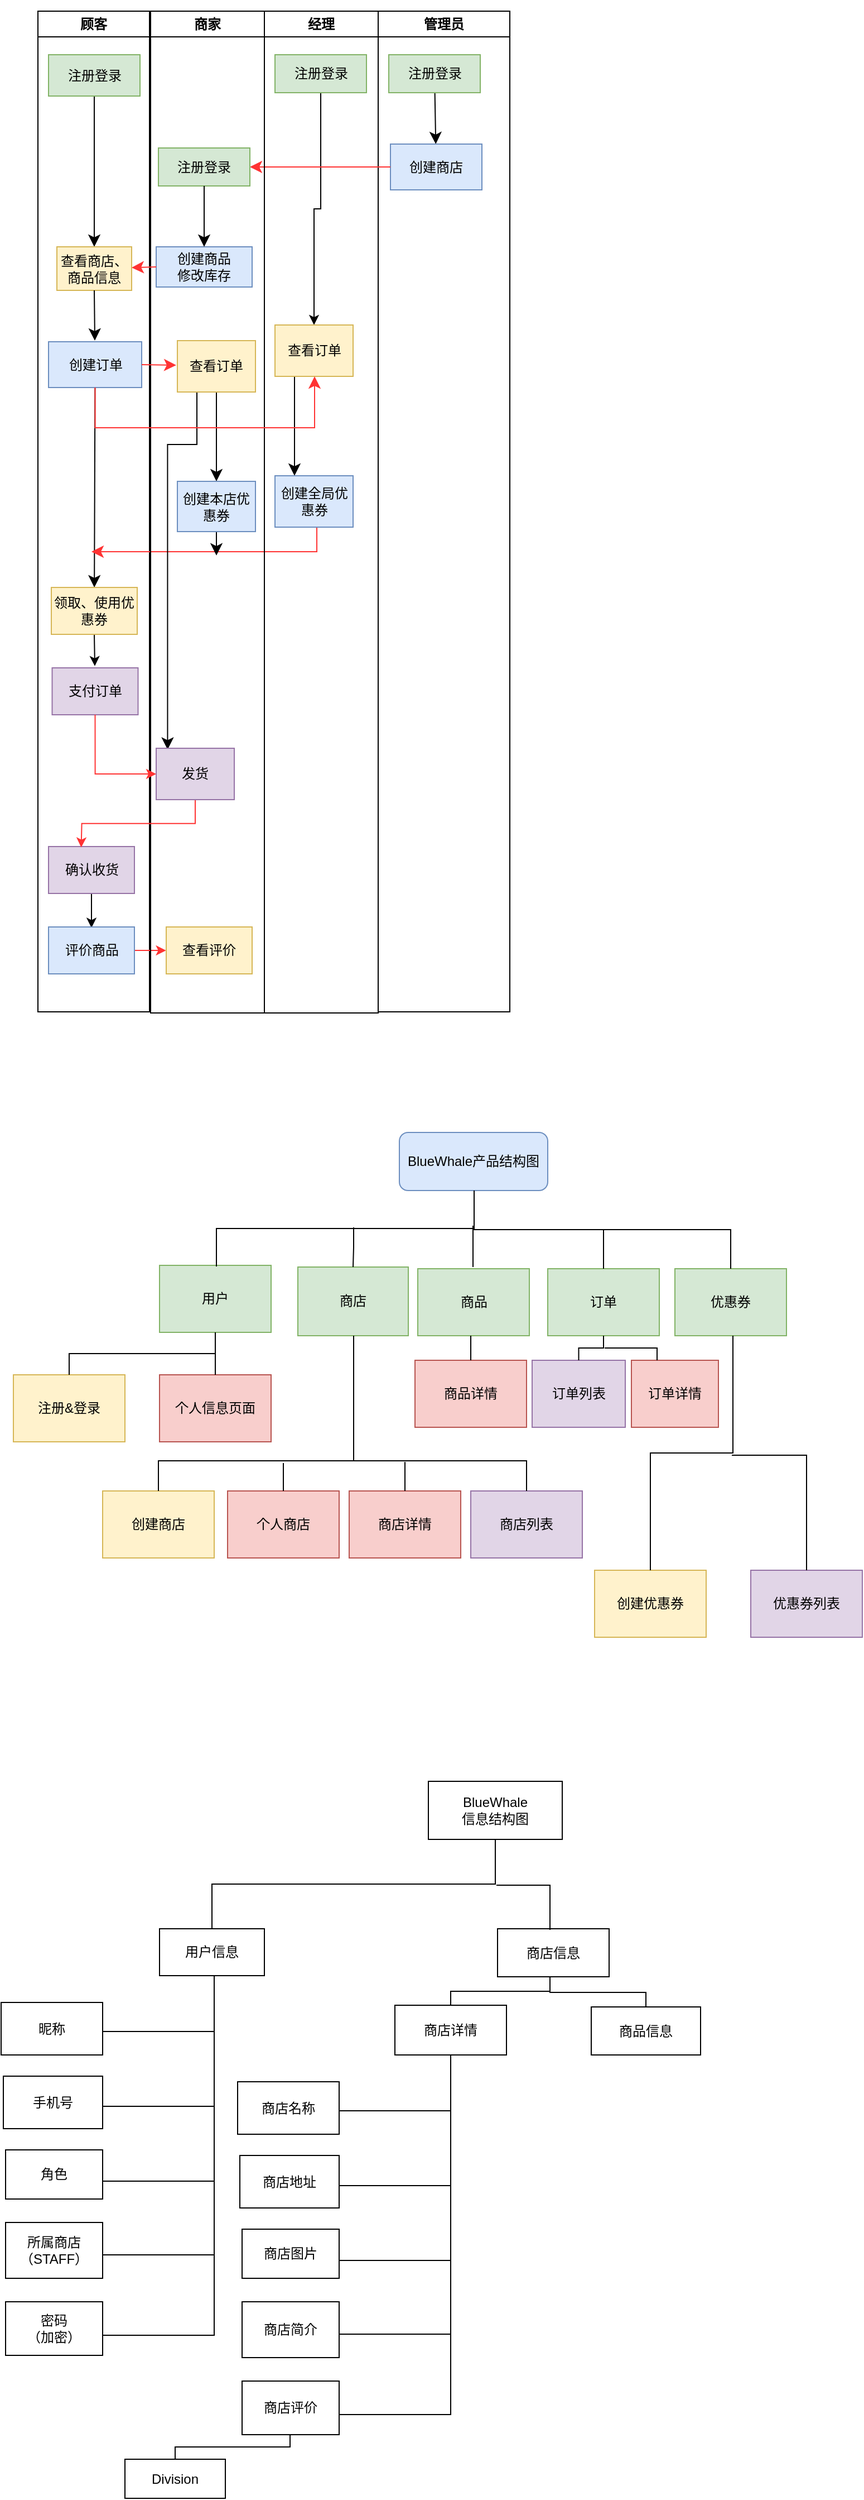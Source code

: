<mxfile version="24.3.0" type="github">
  <diagram name="第 1 页" id="Z2feuIrGMQaKYotuqINe">
    <mxGraphModel dx="1642" dy="969" grid="0" gridSize="10" guides="1" tooltips="1" connect="1" arrows="1" fold="1" page="0" pageScale="1" pageWidth="827" pageHeight="1169" math="0" shadow="0">
      <root>
        <mxCell id="0" />
        <mxCell id="1" parent="0" />
        <mxCell id="YAOU13rI1jtthDPteihQ-1" value="顾客" style="swimlane;whiteSpace=wrap;html=1;" parent="1" vertex="1">
          <mxGeometry x="-303" y="-278" width="100" height="896" as="geometry" />
        </mxCell>
        <mxCell id="YAOU13rI1jtthDPteihQ-42" value="" style="edgeStyle=none;curved=1;rounded=0;orthogonalLoop=1;jettySize=auto;html=1;fontSize=12;startSize=8;endSize=8;" parent="YAOU13rI1jtthDPteihQ-1" source="YAOU13rI1jtthDPteihQ-11" target="YAOU13rI1jtthDPteihQ-41" edge="1">
          <mxGeometry relative="1" as="geometry" />
        </mxCell>
        <mxCell id="YAOU13rI1jtthDPteihQ-11" value="注册登录" style="rounded=0;whiteSpace=wrap;html=1;fillColor=#d5e8d4;strokeColor=#82b366;" parent="YAOU13rI1jtthDPteihQ-1" vertex="1">
          <mxGeometry x="9.5" y="39" width="82" height="37" as="geometry" />
        </mxCell>
        <mxCell id="YAOU13rI1jtthDPteihQ-41" value="查看商店、商品信息" style="rounded=0;whiteSpace=wrap;html=1;fillColor=#fff2cc;strokeColor=#d6b656;" parent="YAOU13rI1jtthDPteihQ-1" vertex="1">
          <mxGeometry x="17" y="211" width="67" height="39" as="geometry" />
        </mxCell>
        <mxCell id="YAOU13rI1jtthDPteihQ-68" value="" style="edgeStyle=none;curved=1;rounded=0;orthogonalLoop=1;jettySize=auto;html=1;fontSize=12;startSize=8;endSize=8;" parent="YAOU13rI1jtthDPteihQ-1" source="YAOU13rI1jtthDPteihQ-46" target="YAOU13rI1jtthDPteihQ-67" edge="1">
          <mxGeometry relative="1" as="geometry" />
        </mxCell>
        <mxCell id="YAOU13rI1jtthDPteihQ-46" value="创建订单" style="rounded=0;whiteSpace=wrap;html=1;fillColor=#dae8fc;strokeColor=#6c8ebf;" parent="YAOU13rI1jtthDPteihQ-1" vertex="1">
          <mxGeometry x="9.5" y="296" width="83.5" height="41" as="geometry" />
        </mxCell>
        <mxCell id="d0WVinOz0NllohWS_fRl-2" style="edgeStyle=orthogonalEdgeStyle;rounded=0;orthogonalLoop=1;jettySize=auto;html=1;exitX=0.5;exitY=1;exitDx=0;exitDy=0;" edge="1" parent="YAOU13rI1jtthDPteihQ-1" source="YAOU13rI1jtthDPteihQ-67">
          <mxGeometry relative="1" as="geometry">
            <mxPoint x="51" y="586.4" as="targetPoint" />
          </mxGeometry>
        </mxCell>
        <mxCell id="YAOU13rI1jtthDPteihQ-67" value="领取、使用优惠券" style="whiteSpace=wrap;html=1;rounded=0;fillColor=#fff2cc;strokeColor=#d6b656;" parent="YAOU13rI1jtthDPteihQ-1" vertex="1">
          <mxGeometry x="12" y="516" width="77" height="42" as="geometry" />
        </mxCell>
        <mxCell id="d0WVinOz0NllohWS_fRl-11" value="支付订单" style="whiteSpace=wrap;html=1;rounded=0;fillColor=#e1d5e7;strokeColor=#9673a6;" vertex="1" parent="YAOU13rI1jtthDPteihQ-1">
          <mxGeometry x="12.75" y="588" width="77" height="42" as="geometry" />
        </mxCell>
        <mxCell id="d0WVinOz0NllohWS_fRl-17" style="edgeStyle=orthogonalEdgeStyle;rounded=0;orthogonalLoop=1;jettySize=auto;html=1;exitX=0.5;exitY=1;exitDx=0;exitDy=0;" edge="1" parent="YAOU13rI1jtthDPteihQ-1" source="d0WVinOz0NllohWS_fRl-16">
          <mxGeometry relative="1" as="geometry">
            <mxPoint x="48" y="820.8" as="targetPoint" />
          </mxGeometry>
        </mxCell>
        <mxCell id="d0WVinOz0NllohWS_fRl-16" value="确认收货" style="whiteSpace=wrap;html=1;rounded=0;fillColor=#e1d5e7;strokeColor=#9673a6;" vertex="1" parent="YAOU13rI1jtthDPteihQ-1">
          <mxGeometry x="9.5" y="748" width="77" height="42" as="geometry" />
        </mxCell>
        <mxCell id="d0WVinOz0NllohWS_fRl-33" style="edgeStyle=orthogonalEdgeStyle;rounded=0;orthogonalLoop=1;jettySize=auto;html=1;exitX=1;exitY=0.5;exitDx=0;exitDy=0;strokeColor=#FF3333;" edge="1" parent="YAOU13rI1jtthDPteihQ-1" source="d0WVinOz0NllohWS_fRl-29">
          <mxGeometry relative="1" as="geometry">
            <mxPoint x="114.8" y="841" as="targetPoint" />
          </mxGeometry>
        </mxCell>
        <mxCell id="d0WVinOz0NllohWS_fRl-29" value="评价商品" style="whiteSpace=wrap;html=1;rounded=0;fillColor=#dae8fc;strokeColor=#6c8ebf;" vertex="1" parent="YAOU13rI1jtthDPteihQ-1">
          <mxGeometry x="9.5" y="820" width="77" height="42" as="geometry" />
        </mxCell>
        <mxCell id="YAOU13rI1jtthDPteihQ-5" value="经理" style="swimlane;whiteSpace=wrap;html=1;" parent="1" vertex="1">
          <mxGeometry x="-100" y="-278" width="102" height="897" as="geometry" />
        </mxCell>
        <mxCell id="d0WVinOz0NllohWS_fRl-35" style="edgeStyle=orthogonalEdgeStyle;rounded=0;orthogonalLoop=1;jettySize=auto;html=1;exitX=0.5;exitY=1;exitDx=0;exitDy=0;entryX=0.5;entryY=0;entryDx=0;entryDy=0;" edge="1" parent="YAOU13rI1jtthDPteihQ-5" source="YAOU13rI1jtthDPteihQ-13" target="YAOU13rI1jtthDPteihQ-52">
          <mxGeometry relative="1" as="geometry" />
        </mxCell>
        <mxCell id="YAOU13rI1jtthDPteihQ-13" value="注册登录" style="rounded=0;whiteSpace=wrap;html=1;fillColor=#d5e8d4;strokeColor=#82b366;" parent="YAOU13rI1jtthDPteihQ-5" vertex="1">
          <mxGeometry x="9.5" y="39" width="82" height="34" as="geometry" />
        </mxCell>
        <mxCell id="YAOU13rI1jtthDPteihQ-61" style="edgeStyle=none;curved=1;rounded=0;orthogonalLoop=1;jettySize=auto;html=1;exitX=0.25;exitY=1;exitDx=0;exitDy=0;fontSize=12;startSize=8;endSize=8;entryX=0.25;entryY=0;entryDx=0;entryDy=0;" parent="YAOU13rI1jtthDPteihQ-5" source="YAOU13rI1jtthDPteihQ-52" target="YAOU13rI1jtthDPteihQ-62" edge="1">
          <mxGeometry relative="1" as="geometry">
            <mxPoint x="27" y="433.0" as="targetPoint" />
          </mxGeometry>
        </mxCell>
        <mxCell id="YAOU13rI1jtthDPteihQ-52" value="查看订单" style="rounded=0;whiteSpace=wrap;html=1;fillColor=#fff2cc;strokeColor=#d6b656;" parent="YAOU13rI1jtthDPteihQ-5" vertex="1">
          <mxGeometry x="9.5" y="281" width="70" height="46" as="geometry" />
        </mxCell>
        <mxCell id="YAOU13rI1jtthDPteihQ-71" style="edgeStyle=orthogonalEdgeStyle;rounded=0;orthogonalLoop=1;jettySize=auto;html=1;exitX=0.5;exitY=1;exitDx=0;exitDy=0;fontSize=12;startSize=8;endSize=8;strokeColor=#FF3333;" parent="YAOU13rI1jtthDPteihQ-5" source="YAOU13rI1jtthDPteihQ-62" edge="1">
          <mxGeometry relative="1" as="geometry">
            <mxPoint x="-155" y="484" as="targetPoint" />
            <Array as="points">
              <mxPoint x="47" y="462" />
              <mxPoint x="47" y="484" />
            </Array>
          </mxGeometry>
        </mxCell>
        <mxCell id="YAOU13rI1jtthDPteihQ-62" value="创建全局优惠券" style="rounded=0;whiteSpace=wrap;html=1;fillColor=#dae8fc;strokeColor=#6c8ebf;" parent="YAOU13rI1jtthDPteihQ-5" vertex="1">
          <mxGeometry x="9.5" y="416" width="70" height="46" as="geometry" />
        </mxCell>
        <mxCell id="YAOU13rI1jtthDPteihQ-6" value="管理员" style="swimlane;whiteSpace=wrap;html=1;" parent="1" vertex="1">
          <mxGeometry x="2" y="-278" width="118" height="896" as="geometry" />
        </mxCell>
        <mxCell id="YAOU13rI1jtthDPteihQ-17" value="" style="edgeStyle=none;curved=1;rounded=0;orthogonalLoop=1;jettySize=auto;html=1;fontSize=12;startSize=8;endSize=8;" parent="YAOU13rI1jtthDPteihQ-6" source="YAOU13rI1jtthDPteihQ-14" target="YAOU13rI1jtthDPteihQ-16" edge="1">
          <mxGeometry relative="1" as="geometry" />
        </mxCell>
        <mxCell id="YAOU13rI1jtthDPteihQ-14" value="注册登录" style="rounded=0;whiteSpace=wrap;html=1;fillColor=#d5e8d4;strokeColor=#82b366;" parent="YAOU13rI1jtthDPteihQ-6" vertex="1">
          <mxGeometry x="9.5" y="39" width="82" height="34" as="geometry" />
        </mxCell>
        <mxCell id="YAOU13rI1jtthDPteihQ-16" value="创建商店" style="whiteSpace=wrap;html=1;fillColor=#dae8fc;strokeColor=#6c8ebf;rounded=0;" parent="YAOU13rI1jtthDPteihQ-6" vertex="1">
          <mxGeometry x="11" y="119" width="82" height="41" as="geometry" />
        </mxCell>
        <mxCell id="YAOU13rI1jtthDPteihQ-18" value="" style="edgeStyle=none;curved=1;rounded=0;orthogonalLoop=1;jettySize=auto;html=1;fontSize=12;startSize=8;endSize=8;strokeColor=#FF3333;" parent="1" source="YAOU13rI1jtthDPteihQ-16" target="YAOU13rI1jtthDPteihQ-12" edge="1">
          <mxGeometry relative="1" as="geometry" />
        </mxCell>
        <mxCell id="YAOU13rI1jtthDPteihQ-33" style="edgeStyle=none;curved=1;rounded=0;orthogonalLoop=1;jettySize=auto;html=1;exitX=0.75;exitY=0;exitDx=0;exitDy=0;fontSize=12;startSize=8;endSize=8;" parent="1" source="YAOU13rI1jtthDPteihQ-1" target="YAOU13rI1jtthDPteihQ-1" edge="1">
          <mxGeometry relative="1" as="geometry" />
        </mxCell>
        <mxCell id="YAOU13rI1jtthDPteihQ-4" value="商家" style="swimlane;whiteSpace=wrap;html=1;" parent="1" vertex="1">
          <mxGeometry x="-202" y="-278" width="102" height="897" as="geometry" />
        </mxCell>
        <mxCell id="YAOU13rI1jtthDPteihQ-12" value="注册登录" style="rounded=0;whiteSpace=wrap;html=1;fillColor=#d5e8d4;strokeColor=#82b366;" parent="YAOU13rI1jtthDPteihQ-4" vertex="1">
          <mxGeometry x="7" y="122.5" width="82" height="34" as="geometry" />
        </mxCell>
        <mxCell id="YAOU13rI1jtthDPteihQ-28" value="创建商品&lt;div&gt;&lt;span style=&quot;background-color: initial;&quot;&gt;修改库存&lt;/span&gt;&lt;br&gt;&lt;/div&gt;" style="rounded=0;whiteSpace=wrap;html=1;fillColor=#dae8fc;strokeColor=#6c8ebf;" parent="YAOU13rI1jtthDPteihQ-4" vertex="1">
          <mxGeometry x="5" y="211" width="86" height="36" as="geometry" />
        </mxCell>
        <mxCell id="YAOU13rI1jtthDPteihQ-27" value="" style="endArrow=classic;html=1;rounded=0;fontSize=12;startSize=8;endSize=8;curved=1;exitX=0.5;exitY=1;exitDx=0;exitDy=0;" parent="YAOU13rI1jtthDPteihQ-4" source="YAOU13rI1jtthDPteihQ-12" target="YAOU13rI1jtthDPteihQ-28" edge="1">
          <mxGeometry width="50" height="50" relative="1" as="geometry">
            <mxPoint x="74" y="134" as="sourcePoint" />
            <mxPoint x="48" y="190" as="targetPoint" />
          </mxGeometry>
        </mxCell>
        <mxCell id="YAOU13rI1jtthDPteihQ-60" value="" style="edgeStyle=none;curved=1;rounded=0;orthogonalLoop=1;jettySize=auto;html=1;fontSize=12;startSize=8;endSize=8;" parent="YAOU13rI1jtthDPteihQ-4" source="YAOU13rI1jtthDPteihQ-50" target="YAOU13rI1jtthDPteihQ-59" edge="1">
          <mxGeometry relative="1" as="geometry" />
        </mxCell>
        <mxCell id="YAOU13rI1jtthDPteihQ-65" style="edgeStyle=orthogonalEdgeStyle;rounded=0;orthogonalLoop=1;jettySize=auto;html=1;exitX=0.25;exitY=1;exitDx=0;exitDy=0;fontSize=12;startSize=8;endSize=8;entryX=0.146;entryY=0.026;entryDx=0;entryDy=0;entryPerimeter=0;" parent="YAOU13rI1jtthDPteihQ-4" source="YAOU13rI1jtthDPteihQ-50" target="YAOU13rI1jtthDPteihQ-66" edge="1">
          <mxGeometry relative="1" as="geometry">
            <mxPoint x="15" y="524" as="targetPoint" />
            <Array as="points">
              <mxPoint x="42" y="388" />
              <mxPoint x="15" y="388" />
            </Array>
          </mxGeometry>
        </mxCell>
        <mxCell id="YAOU13rI1jtthDPteihQ-50" value="查看订单" style="rounded=0;whiteSpace=wrap;html=1;fillColor=#fff2cc;strokeColor=#d6b656;" parent="YAOU13rI1jtthDPteihQ-4" vertex="1">
          <mxGeometry x="24" y="295" width="70" height="46" as="geometry" />
        </mxCell>
        <mxCell id="YAOU13rI1jtthDPteihQ-73" style="edgeStyle=none;curved=1;rounded=0;orthogonalLoop=1;jettySize=auto;html=1;exitX=0.5;exitY=1;exitDx=0;exitDy=0;fontSize=12;startSize=8;endSize=8;" parent="YAOU13rI1jtthDPteihQ-4" source="YAOU13rI1jtthDPteihQ-59" edge="1">
          <mxGeometry relative="1" as="geometry">
            <mxPoint x="59" y="487.4" as="targetPoint" />
          </mxGeometry>
        </mxCell>
        <mxCell id="YAOU13rI1jtthDPteihQ-59" value="创建本店优惠券" style="rounded=0;whiteSpace=wrap;html=1;fillColor=#dae8fc;strokeColor=#6c8ebf;" parent="YAOU13rI1jtthDPteihQ-4" vertex="1">
          <mxGeometry x="24" y="421" width="70" height="45" as="geometry" />
        </mxCell>
        <mxCell id="d0WVinOz0NllohWS_fRl-15" style="edgeStyle=orthogonalEdgeStyle;rounded=0;orthogonalLoop=1;jettySize=auto;html=1;exitX=0.5;exitY=1;exitDx=0;exitDy=0;strokeColor=#FF3333;" edge="1" parent="YAOU13rI1jtthDPteihQ-4" source="YAOU13rI1jtthDPteihQ-66">
          <mxGeometry relative="1" as="geometry">
            <mxPoint x="-62.2" y="748.8" as="targetPoint" />
          </mxGeometry>
        </mxCell>
        <mxCell id="YAOU13rI1jtthDPteihQ-66" value="发货" style="rounded=0;whiteSpace=wrap;html=1;fillColor=#e1d5e7;strokeColor=#9673a6;" parent="YAOU13rI1jtthDPteihQ-4" vertex="1">
          <mxGeometry x="5" y="660" width="70" height="46" as="geometry" />
        </mxCell>
        <mxCell id="d0WVinOz0NllohWS_fRl-34" value="查看评价" style="whiteSpace=wrap;html=1;rounded=0;fillColor=#fff2cc;strokeColor=#d6b656;" vertex="1" parent="YAOU13rI1jtthDPteihQ-4">
          <mxGeometry x="14" y="820" width="77" height="42" as="geometry" />
        </mxCell>
        <mxCell id="YAOU13rI1jtthDPteihQ-40" value="" style="endArrow=classic;html=1;rounded=0;fontSize=12;startSize=8;endSize=8;curved=1;exitX=0;exitY=0.5;exitDx=0;exitDy=0;strokeColor=#FF3333;" parent="1" source="YAOU13rI1jtthDPteihQ-28" target="YAOU13rI1jtthDPteihQ-41" edge="1">
          <mxGeometry width="50" height="50" relative="1" as="geometry">
            <mxPoint x="65" y="-51" as="sourcePoint" />
            <mxPoint x="-232" y="-49" as="targetPoint" />
          </mxGeometry>
        </mxCell>
        <mxCell id="YAOU13rI1jtthDPteihQ-45" value="" style="endArrow=classic;html=1;rounded=0;fontSize=12;startSize=8;endSize=8;curved=1;exitX=0.5;exitY=1;exitDx=0;exitDy=0;" parent="1" source="YAOU13rI1jtthDPteihQ-41" edge="1">
          <mxGeometry width="50" height="50" relative="1" as="geometry">
            <mxPoint x="-11" y="39" as="sourcePoint" />
            <mxPoint x="-252" y="17" as="targetPoint" />
          </mxGeometry>
        </mxCell>
        <mxCell id="YAOU13rI1jtthDPteihQ-49" value="" style="endArrow=classic;html=1;rounded=0;fontSize=12;startSize=8;endSize=8;curved=1;exitX=1;exitY=0.5;exitDx=0;exitDy=0;strokeColor=#FF3333;" parent="1" source="YAOU13rI1jtthDPteihQ-46" edge="1">
          <mxGeometry width="50" height="50" relative="1" as="geometry">
            <mxPoint x="-11" y="39" as="sourcePoint" />
            <mxPoint x="-179" y="39" as="targetPoint" />
          </mxGeometry>
        </mxCell>
        <mxCell id="YAOU13rI1jtthDPteihQ-51" value="" style="endArrow=classic;html=1;rounded=0;fontSize=12;startSize=8;endSize=8;exitX=0.5;exitY=1;exitDx=0;exitDy=0;strokeColor=#FF3333;edgeStyle=orthogonalEdgeStyle;" parent="1" source="YAOU13rI1jtthDPteihQ-46" edge="1">
          <mxGeometry width="50" height="50" relative="1" as="geometry">
            <mxPoint x="-11" y="39" as="sourcePoint" />
            <mxPoint x="-55" y="49" as="targetPoint" />
            <Array as="points">
              <mxPoint x="-252" y="95" />
              <mxPoint x="-55" y="95" />
            </Array>
          </mxGeometry>
        </mxCell>
        <mxCell id="d0WVinOz0NllohWS_fRl-13" style="edgeStyle=orthogonalEdgeStyle;rounded=0;orthogonalLoop=1;jettySize=auto;html=1;exitX=0.5;exitY=1;exitDx=0;exitDy=0;entryX=0;entryY=0.5;entryDx=0;entryDy=0;strokeColor=#FF3333;" edge="1" parent="1" source="d0WVinOz0NllohWS_fRl-11" target="YAOU13rI1jtthDPteihQ-66">
          <mxGeometry relative="1" as="geometry" />
        </mxCell>
        <mxCell id="d0WVinOz0NllohWS_fRl-39" value="BlueWhale产品结构图" style="rounded=1;whiteSpace=wrap;html=1;fillColor=#dae8fc;strokeColor=#6c8ebf;" vertex="1" parent="1">
          <mxGeometry x="21" y="726" width="133" height="52" as="geometry" />
        </mxCell>
        <mxCell id="d0WVinOz0NllohWS_fRl-40" value="优惠券" style="whiteSpace=wrap;html=1;align=center;verticalAlign=middle;treeFolding=1;treeMoving=1;newEdgeStyle={&quot;edgeStyle&quot;:&quot;elbowEdgeStyle&quot;,&quot;startArrow&quot;:&quot;none&quot;,&quot;endArrow&quot;:&quot;none&quot;};fillColor=#d5e8d4;strokeColor=#82b366;" vertex="1" parent="1">
          <mxGeometry x="268" y="848" width="100" height="60" as="geometry" />
        </mxCell>
        <mxCell id="d0WVinOz0NllohWS_fRl-41" value="" style="edgeStyle=elbowEdgeStyle;elbow=vertical;sourcePerimeterSpacing=0;targetPerimeterSpacing=0;startArrow=none;endArrow=none;rounded=0;curved=0;" edge="1" target="d0WVinOz0NllohWS_fRl-40" parent="1">
          <mxGeometry relative="1" as="geometry">
            <mxPoint x="88" y="778" as="sourcePoint" />
          </mxGeometry>
        </mxCell>
        <mxCell id="d0WVinOz0NllohWS_fRl-42" value="订单" style="whiteSpace=wrap;html=1;align=center;verticalAlign=middle;treeFolding=1;treeMoving=1;newEdgeStyle={&quot;edgeStyle&quot;:&quot;elbowEdgeStyle&quot;,&quot;startArrow&quot;:&quot;none&quot;,&quot;endArrow&quot;:&quot;none&quot;};fillColor=#d5e8d4;strokeColor=#82b366;" vertex="1" parent="1">
          <mxGeometry x="154" y="848" width="100" height="60" as="geometry" />
        </mxCell>
        <mxCell id="d0WVinOz0NllohWS_fRl-43" value="" style="edgeStyle=elbowEdgeStyle;elbow=vertical;sourcePerimeterSpacing=0;targetPerimeterSpacing=0;startArrow=none;endArrow=none;rounded=0;curved=0;" edge="1" target="d0WVinOz0NllohWS_fRl-42" parent="1">
          <mxGeometry relative="1" as="geometry">
            <mxPoint x="204" y="813" as="sourcePoint" />
          </mxGeometry>
        </mxCell>
        <mxCell id="d0WVinOz0NllohWS_fRl-44" value="用户" style="whiteSpace=wrap;html=1;align=center;verticalAlign=middle;treeFolding=1;treeMoving=1;newEdgeStyle={&quot;edgeStyle&quot;:&quot;elbowEdgeStyle&quot;,&quot;startArrow&quot;:&quot;none&quot;,&quot;endArrow&quot;:&quot;none&quot;};fillColor=#d5e8d4;strokeColor=#82b366;" vertex="1" parent="1">
          <mxGeometry x="-194" y="845" width="100" height="60" as="geometry" />
        </mxCell>
        <mxCell id="d0WVinOz0NllohWS_fRl-45" value="" style="edgeStyle=elbowEdgeStyle;elbow=vertical;sourcePerimeterSpacing=0;targetPerimeterSpacing=0;startArrow=none;endArrow=none;rounded=0;curved=0;" edge="1" parent="1">
          <mxGeometry relative="1" as="geometry">
            <mxPoint x="88" y="790" as="sourcePoint" />
            <mxPoint x="-143" y="846" as="targetPoint" />
            <Array as="points">
              <mxPoint x="-26" y="812" />
            </Array>
          </mxGeometry>
        </mxCell>
        <mxCell id="d0WVinOz0NllohWS_fRl-46" value="商店" style="whiteSpace=wrap;html=1;align=center;verticalAlign=middle;treeFolding=1;treeMoving=1;newEdgeStyle={&quot;edgeStyle&quot;:&quot;elbowEdgeStyle&quot;,&quot;startArrow&quot;:&quot;none&quot;,&quot;endArrow&quot;:&quot;none&quot;};fillColor=#d5e8d4;strokeColor=#82b366;" vertex="1" parent="1">
          <mxGeometry x="-70" y="846.5" width="99" height="61.5" as="geometry" />
        </mxCell>
        <mxCell id="d0WVinOz0NllohWS_fRl-47" value="" style="edgeStyle=elbowEdgeStyle;elbow=vertical;sourcePerimeterSpacing=0;targetPerimeterSpacing=0;startArrow=none;endArrow=none;rounded=0;curved=0;" edge="1" target="d0WVinOz0NllohWS_fRl-46" parent="1">
          <mxGeometry relative="1" as="geometry">
            <mxPoint x="-20" y="811" as="sourcePoint" />
          </mxGeometry>
        </mxCell>
        <mxCell id="d0WVinOz0NllohWS_fRl-48" value="商品" style="whiteSpace=wrap;html=1;align=center;verticalAlign=middle;treeFolding=1;treeMoving=1;newEdgeStyle={&quot;edgeStyle&quot;:&quot;elbowEdgeStyle&quot;,&quot;startArrow&quot;:&quot;none&quot;,&quot;endArrow&quot;:&quot;none&quot;};fillColor=#d5e8d4;strokeColor=#82b366;" vertex="1" parent="1">
          <mxGeometry x="37.5" y="848" width="100" height="60" as="geometry" />
        </mxCell>
        <mxCell id="d0WVinOz0NllohWS_fRl-49" value="" style="edgeStyle=elbowEdgeStyle;elbow=vertical;sourcePerimeterSpacing=0;targetPerimeterSpacing=0;startArrow=none;endArrow=none;rounded=0;curved=0;" edge="1" parent="1">
          <mxGeometry relative="1" as="geometry">
            <mxPoint x="87" y="809.5" as="sourcePoint" />
            <mxPoint x="87" y="846.5" as="targetPoint" />
            <Array as="points">
              <mxPoint x="87" y="838.5" />
            </Array>
          </mxGeometry>
        </mxCell>
        <mxCell id="d0WVinOz0NllohWS_fRl-51" value="注册&amp;amp;登录" style="whiteSpace=wrap;html=1;align=center;verticalAlign=middle;treeFolding=1;treeMoving=1;newEdgeStyle={&quot;edgeStyle&quot;:&quot;elbowEdgeStyle&quot;,&quot;startArrow&quot;:&quot;none&quot;,&quot;endArrow&quot;:&quot;none&quot;};fillColor=#fff2cc;strokeColor=#d6b656;" vertex="1" parent="1">
          <mxGeometry x="-325" y="943" width="100" height="60" as="geometry" />
        </mxCell>
        <mxCell id="d0WVinOz0NllohWS_fRl-52" value="" style="edgeStyle=elbowEdgeStyle;elbow=vertical;sourcePerimeterSpacing=0;targetPerimeterSpacing=0;startArrow=none;endArrow=none;rounded=0;curved=0;" edge="1" target="d0WVinOz0NllohWS_fRl-51" parent="1">
          <mxGeometry relative="1" as="geometry">
            <mxPoint x="-144" y="905" as="sourcePoint" />
          </mxGeometry>
        </mxCell>
        <mxCell id="d0WVinOz0NllohWS_fRl-53" value="个人信息页面" style="whiteSpace=wrap;html=1;align=center;verticalAlign=middle;treeFolding=1;treeMoving=1;newEdgeStyle={&quot;edgeStyle&quot;:&quot;elbowEdgeStyle&quot;,&quot;startArrow&quot;:&quot;none&quot;,&quot;endArrow&quot;:&quot;none&quot;};fillColor=#f8cecc;strokeColor=#b85450;" vertex="1" parent="1">
          <mxGeometry x="-194" y="943" width="100" height="60" as="geometry" />
        </mxCell>
        <mxCell id="d0WVinOz0NllohWS_fRl-54" value="" style="edgeStyle=elbowEdgeStyle;elbow=vertical;sourcePerimeterSpacing=0;targetPerimeterSpacing=0;startArrow=none;endArrow=none;rounded=0;curved=0;" edge="1" target="d0WVinOz0NllohWS_fRl-53" parent="1">
          <mxGeometry relative="1" as="geometry">
            <mxPoint x="-144" y="923" as="sourcePoint" />
          </mxGeometry>
        </mxCell>
        <mxCell id="d0WVinOz0NllohWS_fRl-55" value="创建商店" style="whiteSpace=wrap;html=1;align=center;verticalAlign=middle;treeFolding=1;treeMoving=1;newEdgeStyle={&quot;edgeStyle&quot;:&quot;elbowEdgeStyle&quot;,&quot;startArrow&quot;:&quot;none&quot;,&quot;endArrow&quot;:&quot;none&quot;};fillColor=#fff2cc;strokeColor=#d6b656;" vertex="1" parent="1">
          <mxGeometry x="-245" y="1047" width="100" height="60" as="geometry" />
        </mxCell>
        <mxCell id="d0WVinOz0NllohWS_fRl-56" value="" style="edgeStyle=elbowEdgeStyle;elbow=vertical;sourcePerimeterSpacing=0;targetPerimeterSpacing=0;startArrow=none;endArrow=none;rounded=0;curved=0;" edge="1" target="d0WVinOz0NllohWS_fRl-55" parent="1">
          <mxGeometry relative="1" as="geometry">
            <mxPoint x="-20" y="908" as="sourcePoint" />
            <Array as="points">
              <mxPoint x="-80" y="1020" />
            </Array>
          </mxGeometry>
        </mxCell>
        <mxCell id="d0WVinOz0NllohWS_fRl-57" value="个人商店" style="whiteSpace=wrap;html=1;align=center;verticalAlign=middle;treeFolding=1;treeMoving=1;newEdgeStyle={&quot;edgeStyle&quot;:&quot;elbowEdgeStyle&quot;,&quot;startArrow&quot;:&quot;none&quot;,&quot;endArrow&quot;:&quot;none&quot;};fillColor=#f8cecc;strokeColor=#b85450;" vertex="1" parent="1">
          <mxGeometry x="-133" y="1047" width="100" height="60" as="geometry" />
        </mxCell>
        <mxCell id="d0WVinOz0NllohWS_fRl-58" value="" style="edgeStyle=elbowEdgeStyle;elbow=vertical;sourcePerimeterSpacing=0;targetPerimeterSpacing=0;startArrow=none;endArrow=none;rounded=0;curved=0;" edge="1" target="d0WVinOz0NllohWS_fRl-57" parent="1">
          <mxGeometry relative="1" as="geometry">
            <mxPoint x="-83" y="1022" as="sourcePoint" />
          </mxGeometry>
        </mxCell>
        <mxCell id="d0WVinOz0NllohWS_fRl-59" value="商店列表" style="whiteSpace=wrap;html=1;align=center;verticalAlign=middle;treeFolding=1;treeMoving=1;newEdgeStyle={&quot;edgeStyle&quot;:&quot;elbowEdgeStyle&quot;,&quot;startArrow&quot;:&quot;none&quot;,&quot;endArrow&quot;:&quot;none&quot;};fillColor=#e1d5e7;strokeColor=#9673a6;" vertex="1" parent="1">
          <mxGeometry x="85" y="1047" width="100" height="60" as="geometry" />
        </mxCell>
        <mxCell id="d0WVinOz0NllohWS_fRl-60" value="" style="edgeStyle=elbowEdgeStyle;elbow=vertical;sourcePerimeterSpacing=0;targetPerimeterSpacing=0;startArrow=none;endArrow=none;rounded=0;curved=0;" edge="1" target="d0WVinOz0NllohWS_fRl-59" parent="1">
          <mxGeometry relative="1" as="geometry">
            <mxPoint x="-21" y="1020" as="sourcePoint" />
            <Array as="points">
              <mxPoint x="47" y="1020" />
            </Array>
          </mxGeometry>
        </mxCell>
        <mxCell id="d0WVinOz0NllohWS_fRl-61" value="商店详情" style="whiteSpace=wrap;html=1;align=center;verticalAlign=middle;treeFolding=1;treeMoving=1;newEdgeStyle={&quot;edgeStyle&quot;:&quot;elbowEdgeStyle&quot;,&quot;startArrow&quot;:&quot;none&quot;,&quot;endArrow&quot;:&quot;none&quot;};fillColor=#f8cecc;strokeColor=#b85450;" vertex="1" parent="1">
          <mxGeometry x="-24" y="1047" width="100" height="60" as="geometry" />
        </mxCell>
        <mxCell id="d0WVinOz0NllohWS_fRl-62" value="" style="edgeStyle=elbowEdgeStyle;elbow=vertical;sourcePerimeterSpacing=0;targetPerimeterSpacing=0;startArrow=none;endArrow=none;rounded=0;curved=0;" edge="1" target="d0WVinOz0NllohWS_fRl-61" parent="1">
          <mxGeometry relative="1" as="geometry">
            <mxPoint x="26" y="1021" as="sourcePoint" />
          </mxGeometry>
        </mxCell>
        <mxCell id="d0WVinOz0NllohWS_fRl-63" value="商品详情" style="whiteSpace=wrap;html=1;align=center;verticalAlign=middle;treeFolding=1;treeMoving=1;newEdgeStyle={&quot;edgeStyle&quot;:&quot;elbowEdgeStyle&quot;,&quot;startArrow&quot;:&quot;none&quot;,&quot;endArrow&quot;:&quot;none&quot;};fillColor=#f8cecc;strokeColor=#b85450;" vertex="1" parent="1">
          <mxGeometry x="35" y="930" width="100" height="60" as="geometry" />
        </mxCell>
        <mxCell id="d0WVinOz0NllohWS_fRl-64" value="" style="edgeStyle=elbowEdgeStyle;elbow=vertical;sourcePerimeterSpacing=0;targetPerimeterSpacing=0;startArrow=none;endArrow=none;rounded=0;curved=0;" edge="1" target="d0WVinOz0NllohWS_fRl-63" parent="1">
          <mxGeometry relative="1" as="geometry">
            <mxPoint x="85" y="908" as="sourcePoint" />
          </mxGeometry>
        </mxCell>
        <mxCell id="d0WVinOz0NllohWS_fRl-65" value="订单列表" style="whiteSpace=wrap;html=1;align=center;verticalAlign=middle;treeFolding=1;treeMoving=1;newEdgeStyle={&quot;edgeStyle&quot;:&quot;elbowEdgeStyle&quot;,&quot;startArrow&quot;:&quot;none&quot;,&quot;endArrow&quot;:&quot;none&quot;};fillColor=#e1d5e7;strokeColor=#9673a6;" vertex="1" parent="1">
          <mxGeometry x="140" y="930" width="83.5" height="60" as="geometry" />
        </mxCell>
        <mxCell id="d0WVinOz0NllohWS_fRl-66" value="" style="edgeStyle=elbowEdgeStyle;elbow=vertical;sourcePerimeterSpacing=0;targetPerimeterSpacing=0;startArrow=none;endArrow=none;rounded=0;curved=0;" edge="1" target="d0WVinOz0NllohWS_fRl-65" parent="1">
          <mxGeometry relative="1" as="geometry">
            <mxPoint x="204" y="908" as="sourcePoint" />
          </mxGeometry>
        </mxCell>
        <mxCell id="d0WVinOz0NllohWS_fRl-69" value="订单详情" style="whiteSpace=wrap;html=1;align=center;verticalAlign=middle;treeFolding=1;treeMoving=1;newEdgeStyle={&quot;edgeStyle&quot;:&quot;elbowEdgeStyle&quot;,&quot;startArrow&quot;:&quot;none&quot;,&quot;endArrow&quot;:&quot;none&quot;};fillColor=#f8cecc;strokeColor=#b85450;" vertex="1" parent="1">
          <mxGeometry x="229" y="930" width="78" height="60" as="geometry" />
        </mxCell>
        <mxCell id="d0WVinOz0NllohWS_fRl-70" value="" style="edgeStyle=elbowEdgeStyle;elbow=vertical;sourcePerimeterSpacing=0;targetPerimeterSpacing=0;startArrow=none;endArrow=none;rounded=0;curved=0;" edge="1" target="d0WVinOz0NllohWS_fRl-69" parent="1">
          <mxGeometry relative="1" as="geometry">
            <mxPoint x="205" y="919" as="sourcePoint" />
            <Array as="points">
              <mxPoint x="252" y="919" />
            </Array>
          </mxGeometry>
        </mxCell>
        <mxCell id="d0WVinOz0NllohWS_fRl-71" value="创建优惠券" style="whiteSpace=wrap;html=1;align=center;verticalAlign=middle;treeFolding=1;treeMoving=1;newEdgeStyle={&quot;edgeStyle&quot;:&quot;elbowEdgeStyle&quot;,&quot;startArrow&quot;:&quot;none&quot;,&quot;endArrow&quot;:&quot;none&quot;};fillColor=#fff2cc;strokeColor=#d6b656;" vertex="1" parent="1">
          <mxGeometry x="196" y="1118" width="100" height="60" as="geometry" />
        </mxCell>
        <mxCell id="d0WVinOz0NllohWS_fRl-72" value="" style="edgeStyle=elbowEdgeStyle;elbow=vertical;sourcePerimeterSpacing=0;targetPerimeterSpacing=0;startArrow=none;endArrow=none;rounded=0;curved=0;" edge="1" target="d0WVinOz0NllohWS_fRl-71" parent="1">
          <mxGeometry relative="1" as="geometry">
            <mxPoint x="320" y="908" as="sourcePoint" />
          </mxGeometry>
        </mxCell>
        <mxCell id="d0WVinOz0NllohWS_fRl-73" value="优惠券列表" style="whiteSpace=wrap;html=1;align=center;verticalAlign=middle;treeFolding=1;treeMoving=1;newEdgeStyle={&quot;edgeStyle&quot;:&quot;elbowEdgeStyle&quot;,&quot;startArrow&quot;:&quot;none&quot;,&quot;endArrow&quot;:&quot;none&quot;};fillColor=#e1d5e7;strokeColor=#9673a6;" vertex="1" parent="1">
          <mxGeometry x="336" y="1118" width="100" height="60" as="geometry" />
        </mxCell>
        <mxCell id="d0WVinOz0NllohWS_fRl-74" value="" style="edgeStyle=elbowEdgeStyle;elbow=vertical;sourcePerimeterSpacing=0;targetPerimeterSpacing=0;startArrow=none;endArrow=none;rounded=0;curved=0;entryX=0.5;entryY=0;entryDx=0;entryDy=0;" edge="1" target="d0WVinOz0NllohWS_fRl-73" parent="1">
          <mxGeometry relative="1" as="geometry">
            <mxPoint x="319" y="1015" as="sourcePoint" />
            <mxPoint x="389" y="1136" as="targetPoint" />
            <Array as="points">
              <mxPoint x="366" y="1015" />
            </Array>
          </mxGeometry>
        </mxCell>
        <mxCell id="d0WVinOz0NllohWS_fRl-79" value="BlueWhale&lt;div&gt;信息结构图&lt;/div&gt;" style="rounded=0;whiteSpace=wrap;html=1;" vertex="1" parent="1">
          <mxGeometry x="47" y="1307" width="120" height="52" as="geometry" />
        </mxCell>
        <mxCell id="d0WVinOz0NllohWS_fRl-80" value="用户信息" style="whiteSpace=wrap;html=1;align=center;verticalAlign=middle;treeFolding=1;treeMoving=1;newEdgeStyle={&quot;edgeStyle&quot;:&quot;elbowEdgeStyle&quot;,&quot;startArrow&quot;:&quot;none&quot;,&quot;endArrow&quot;:&quot;none&quot;};" vertex="1" parent="1">
          <mxGeometry x="-194" y="1439" width="94" height="42" as="geometry" />
        </mxCell>
        <mxCell id="d0WVinOz0NllohWS_fRl-81" value="" style="edgeStyle=elbowEdgeStyle;elbow=vertical;sourcePerimeterSpacing=0;targetPerimeterSpacing=0;startArrow=none;endArrow=none;rounded=0;curved=0;exitX=0.5;exitY=1;exitDx=0;exitDy=0;" edge="1" target="d0WVinOz0NllohWS_fRl-80" parent="1" source="d0WVinOz0NllohWS_fRl-79">
          <mxGeometry relative="1" as="geometry">
            <mxPoint x="99" y="1372" as="sourcePoint" />
          </mxGeometry>
        </mxCell>
        <mxCell id="d0WVinOz0NllohWS_fRl-85" value="昵称" style="whiteSpace=wrap;html=1;align=center;verticalAlign=middle;treeFolding=1;treeMoving=1;newEdgeStyle={&quot;edgeStyle&quot;:&quot;elbowEdgeStyle&quot;,&quot;startArrow&quot;:&quot;none&quot;,&quot;endArrow&quot;:&quot;none&quot;};" vertex="1" parent="1">
          <mxGeometry x="-336" y="1505" width="91" height="47" as="geometry" />
        </mxCell>
        <mxCell id="d0WVinOz0NllohWS_fRl-86" value="" style="edgeStyle=elbowEdgeStyle;elbow=vertical;sourcePerimeterSpacing=0;targetPerimeterSpacing=0;startArrow=none;endArrow=none;rounded=0;curved=0;entryX=1;entryY=0.5;entryDx=0;entryDy=0;" edge="1" target="d0WVinOz0NllohWS_fRl-85" parent="1">
          <mxGeometry relative="1" as="geometry">
            <mxPoint x="-145" y="1481" as="sourcePoint" />
            <Array as="points">
              <mxPoint x="-191" y="1531" />
            </Array>
          </mxGeometry>
        </mxCell>
        <mxCell id="d0WVinOz0NllohWS_fRl-87" value="手机号" style="whiteSpace=wrap;html=1;align=center;verticalAlign=middle;treeFolding=1;treeMoving=1;newEdgeStyle={&quot;edgeStyle&quot;:&quot;elbowEdgeStyle&quot;,&quot;startArrow&quot;:&quot;none&quot;,&quot;endArrow&quot;:&quot;none&quot;};" vertex="1" parent="1">
          <mxGeometry x="-334" y="1571" width="89" height="47" as="geometry" />
        </mxCell>
        <mxCell id="d0WVinOz0NllohWS_fRl-88" value="" style="edgeStyle=elbowEdgeStyle;elbow=vertical;sourcePerimeterSpacing=0;targetPerimeterSpacing=0;startArrow=none;endArrow=none;rounded=0;curved=0;" edge="1" target="d0WVinOz0NllohWS_fRl-87" parent="1">
          <mxGeometry relative="1" as="geometry">
            <mxPoint x="-145" y="1529" as="sourcePoint" />
            <mxPoint x="-242" y="1597.5" as="targetPoint" />
            <Array as="points">
              <mxPoint x="-194" y="1598" />
            </Array>
          </mxGeometry>
        </mxCell>
        <mxCell id="d0WVinOz0NllohWS_fRl-89" value="角色" style="whiteSpace=wrap;html=1;align=center;verticalAlign=middle;treeFolding=1;treeMoving=1;newEdgeStyle={&quot;edgeStyle&quot;:&quot;elbowEdgeStyle&quot;,&quot;startArrow&quot;:&quot;none&quot;,&quot;endArrow&quot;:&quot;none&quot;};" vertex="1" parent="1">
          <mxGeometry x="-332" y="1637" width="87" height="44" as="geometry" />
        </mxCell>
        <mxCell id="d0WVinOz0NllohWS_fRl-90" value="" style="edgeStyle=elbowEdgeStyle;elbow=vertical;sourcePerimeterSpacing=0;targetPerimeterSpacing=0;startArrow=none;endArrow=none;rounded=0;curved=0;entryX=1;entryY=0.5;entryDx=0;entryDy=0;" edge="1" target="d0WVinOz0NllohWS_fRl-89" parent="1">
          <mxGeometry relative="1" as="geometry">
            <mxPoint x="-145" y="1598" as="sourcePoint" />
            <mxPoint x="-234" y="1684" as="targetPoint" />
            <Array as="points">
              <mxPoint x="-192" y="1665" />
            </Array>
          </mxGeometry>
        </mxCell>
        <mxCell id="d0WVinOz0NllohWS_fRl-91" value="所属商店（STAFF）" style="whiteSpace=wrap;html=1;align=center;verticalAlign=middle;treeFolding=1;treeMoving=1;newEdgeStyle={&quot;edgeStyle&quot;:&quot;elbowEdgeStyle&quot;,&quot;startArrow&quot;:&quot;none&quot;,&quot;endArrow&quot;:&quot;none&quot;};" vertex="1" parent="1">
          <mxGeometry x="-332" y="1702" width="87" height="50" as="geometry" />
        </mxCell>
        <mxCell id="d0WVinOz0NllohWS_fRl-92" value="" style="edgeStyle=elbowEdgeStyle;elbow=vertical;sourcePerimeterSpacing=0;targetPerimeterSpacing=0;startArrow=none;endArrow=none;rounded=0;curved=0;" edge="1" target="d0WVinOz0NllohWS_fRl-91" parent="1">
          <mxGeometry relative="1" as="geometry">
            <mxPoint x="-145" y="1661" as="sourcePoint" />
            <Array as="points">
              <mxPoint x="-166" y="1731" />
            </Array>
          </mxGeometry>
        </mxCell>
        <mxCell id="d0WVinOz0NllohWS_fRl-93" value="密码&lt;div&gt;（加密）&lt;/div&gt;" style="whiteSpace=wrap;html=1;align=center;verticalAlign=middle;treeFolding=1;treeMoving=1;newEdgeStyle={&quot;edgeStyle&quot;:&quot;elbowEdgeStyle&quot;,&quot;startArrow&quot;:&quot;none&quot;,&quot;endArrow&quot;:&quot;none&quot;};" vertex="1" parent="1">
          <mxGeometry x="-332" y="1773" width="87" height="48" as="geometry" />
        </mxCell>
        <mxCell id="d0WVinOz0NllohWS_fRl-94" value="" style="edgeStyle=elbowEdgeStyle;elbow=vertical;sourcePerimeterSpacing=0;targetPerimeterSpacing=0;startArrow=none;endArrow=none;rounded=0;curved=0;" edge="1" target="d0WVinOz0NllohWS_fRl-93" parent="1">
          <mxGeometry relative="1" as="geometry">
            <mxPoint x="-145" y="1731" as="sourcePoint" />
            <Array as="points">
              <mxPoint x="-196" y="1803" />
            </Array>
          </mxGeometry>
        </mxCell>
        <mxCell id="d0WVinOz0NllohWS_fRl-95" value="商店信息" style="whiteSpace=wrap;html=1;align=center;verticalAlign=middle;treeFolding=1;treeMoving=1;newEdgeStyle={&quot;edgeStyle&quot;:&quot;elbowEdgeStyle&quot;,&quot;startArrow&quot;:&quot;none&quot;,&quot;endArrow&quot;:&quot;none&quot;};" vertex="1" parent="1">
          <mxGeometry x="109" y="1439" width="100" height="43" as="geometry" />
        </mxCell>
        <mxCell id="d0WVinOz0NllohWS_fRl-96" value="" style="edgeStyle=elbowEdgeStyle;elbow=vertical;sourcePerimeterSpacing=0;targetPerimeterSpacing=0;startArrow=none;endArrow=none;rounded=0;curved=0;entryX=0.47;entryY=0.023;entryDx=0;entryDy=0;entryPerimeter=0;" edge="1" target="d0WVinOz0NllohWS_fRl-95" parent="1">
          <mxGeometry relative="1" as="geometry">
            <mxPoint x="108" y="1400" as="sourcePoint" />
            <mxPoint x="80" y="1470" as="targetPoint" />
            <Array as="points">
              <mxPoint x="148" y="1400" />
            </Array>
          </mxGeometry>
        </mxCell>
        <mxCell id="d0WVinOz0NllohWS_fRl-137" value="商店详情" style="whiteSpace=wrap;html=1;align=center;verticalAlign=middle;treeFolding=1;treeMoving=1;newEdgeStyle={&quot;edgeStyle&quot;:&quot;elbowEdgeStyle&quot;,&quot;startArrow&quot;:&quot;none&quot;,&quot;endArrow&quot;:&quot;none&quot;};" vertex="1" parent="1">
          <mxGeometry x="17" y="1507.5" width="100" height="44.5" as="geometry" />
        </mxCell>
        <mxCell id="d0WVinOz0NllohWS_fRl-138" value="" style="edgeStyle=elbowEdgeStyle;elbow=vertical;sourcePerimeterSpacing=0;targetPerimeterSpacing=0;startArrow=none;endArrow=none;rounded=0;curved=0;" edge="1" target="d0WVinOz0NllohWS_fRl-137" parent="1">
          <mxGeometry relative="1" as="geometry">
            <mxPoint x="156" y="1482" as="sourcePoint" />
          </mxGeometry>
        </mxCell>
        <mxCell id="d0WVinOz0NllohWS_fRl-150" value="商品信息" style="whiteSpace=wrap;html=1;align=center;verticalAlign=middle;treeFolding=1;treeMoving=1;newEdgeStyle={&quot;edgeStyle&quot;:&quot;elbowEdgeStyle&quot;,&quot;startArrow&quot;:&quot;none&quot;,&quot;endArrow&quot;:&quot;none&quot;};" vertex="1" parent="1">
          <mxGeometry x="193" y="1509" width="98" height="43" as="geometry" />
        </mxCell>
        <mxCell id="d0WVinOz0NllohWS_fRl-151" value="" style="edgeStyle=elbowEdgeStyle;elbow=vertical;sourcePerimeterSpacing=0;targetPerimeterSpacing=0;startArrow=none;endArrow=none;rounded=0;curved=0;entryX=0.5;entryY=0;entryDx=0;entryDy=0;" edge="1" target="d0WVinOz0NllohWS_fRl-150" parent="1">
          <mxGeometry relative="1" as="geometry">
            <mxPoint x="156" y="1494" as="sourcePoint" />
            <mxPoint x="238" y="1546" as="targetPoint" />
            <Array as="points">
              <mxPoint x="238" y="1496" />
            </Array>
          </mxGeometry>
        </mxCell>
        <mxCell id="d0WVinOz0NllohWS_fRl-165" value="商店名称" style="whiteSpace=wrap;html=1;align=center;verticalAlign=middle;treeFolding=1;treeMoving=1;newEdgeStyle={&quot;edgeStyle&quot;:&quot;elbowEdgeStyle&quot;,&quot;startArrow&quot;:&quot;none&quot;,&quot;endArrow&quot;:&quot;none&quot;};" vertex="1" parent="1">
          <mxGeometry x="-124" y="1576" width="91" height="47" as="geometry" />
        </mxCell>
        <mxCell id="d0WVinOz0NllohWS_fRl-166" value="" style="edgeStyle=elbowEdgeStyle;elbow=vertical;sourcePerimeterSpacing=0;targetPerimeterSpacing=0;startArrow=none;endArrow=none;rounded=0;curved=0;entryX=1;entryY=0.5;entryDx=0;entryDy=0;" edge="1" parent="1" target="d0WVinOz0NllohWS_fRl-165">
          <mxGeometry relative="1" as="geometry">
            <mxPoint x="67" y="1552" as="sourcePoint" />
            <Array as="points">
              <mxPoint x="21" y="1602" />
            </Array>
          </mxGeometry>
        </mxCell>
        <mxCell id="d0WVinOz0NllohWS_fRl-167" value="商店地址" style="whiteSpace=wrap;html=1;align=center;verticalAlign=middle;treeFolding=1;treeMoving=1;newEdgeStyle={&quot;edgeStyle&quot;:&quot;elbowEdgeStyle&quot;,&quot;startArrow&quot;:&quot;none&quot;,&quot;endArrow&quot;:&quot;none&quot;};" vertex="1" parent="1">
          <mxGeometry x="-122" y="1642" width="89" height="47" as="geometry" />
        </mxCell>
        <mxCell id="d0WVinOz0NllohWS_fRl-168" value="" style="edgeStyle=elbowEdgeStyle;elbow=vertical;sourcePerimeterSpacing=0;targetPerimeterSpacing=0;startArrow=none;endArrow=none;rounded=0;curved=0;" edge="1" parent="1" target="d0WVinOz0NllohWS_fRl-167">
          <mxGeometry relative="1" as="geometry">
            <mxPoint x="67" y="1600" as="sourcePoint" />
            <mxPoint x="-30" y="1668.5" as="targetPoint" />
            <Array as="points">
              <mxPoint x="18" y="1669" />
            </Array>
          </mxGeometry>
        </mxCell>
        <mxCell id="d0WVinOz0NllohWS_fRl-169" value="商店图片" style="whiteSpace=wrap;html=1;align=center;verticalAlign=middle;treeFolding=1;treeMoving=1;newEdgeStyle={&quot;edgeStyle&quot;:&quot;elbowEdgeStyle&quot;,&quot;startArrow&quot;:&quot;none&quot;,&quot;endArrow&quot;:&quot;none&quot;};" vertex="1" parent="1">
          <mxGeometry x="-120" y="1708" width="87" height="44" as="geometry" />
        </mxCell>
        <mxCell id="d0WVinOz0NllohWS_fRl-170" value="" style="edgeStyle=elbowEdgeStyle;elbow=vertical;sourcePerimeterSpacing=0;targetPerimeterSpacing=0;startArrow=none;endArrow=none;rounded=0;curved=0;entryX=1;entryY=0.5;entryDx=0;entryDy=0;" edge="1" parent="1" target="d0WVinOz0NllohWS_fRl-169">
          <mxGeometry relative="1" as="geometry">
            <mxPoint x="67" y="1669" as="sourcePoint" />
            <mxPoint x="-22" y="1755" as="targetPoint" />
            <Array as="points">
              <mxPoint x="20" y="1736" />
            </Array>
          </mxGeometry>
        </mxCell>
        <mxCell id="d0WVinOz0NllohWS_fRl-171" value="商店简介" style="whiteSpace=wrap;html=1;align=center;verticalAlign=middle;treeFolding=1;treeMoving=1;newEdgeStyle={&quot;edgeStyle&quot;:&quot;elbowEdgeStyle&quot;,&quot;startArrow&quot;:&quot;none&quot;,&quot;endArrow&quot;:&quot;none&quot;};" vertex="1" parent="1">
          <mxGeometry x="-120" y="1773" width="87" height="50" as="geometry" />
        </mxCell>
        <mxCell id="d0WVinOz0NllohWS_fRl-172" value="" style="edgeStyle=elbowEdgeStyle;elbow=vertical;sourcePerimeterSpacing=0;targetPerimeterSpacing=0;startArrow=none;endArrow=none;rounded=0;curved=0;" edge="1" parent="1" target="d0WVinOz0NllohWS_fRl-171">
          <mxGeometry relative="1" as="geometry">
            <mxPoint x="67" y="1732" as="sourcePoint" />
            <Array as="points">
              <mxPoint x="46" y="1802" />
            </Array>
          </mxGeometry>
        </mxCell>
        <mxCell id="d0WVinOz0NllohWS_fRl-173" value="商店评价" style="whiteSpace=wrap;html=1;align=center;verticalAlign=middle;treeFolding=1;treeMoving=1;newEdgeStyle={&quot;edgeStyle&quot;:&quot;elbowEdgeStyle&quot;,&quot;startArrow&quot;:&quot;none&quot;,&quot;endArrow&quot;:&quot;none&quot;};" vertex="1" parent="1">
          <mxGeometry x="-120" y="1844" width="87" height="48" as="geometry" />
        </mxCell>
        <mxCell id="d0WVinOz0NllohWS_fRl-174" value="" style="edgeStyle=elbowEdgeStyle;elbow=vertical;sourcePerimeterSpacing=0;targetPerimeterSpacing=0;startArrow=none;endArrow=none;rounded=0;curved=0;" edge="1" parent="1" target="d0WVinOz0NllohWS_fRl-173">
          <mxGeometry relative="1" as="geometry">
            <mxPoint x="67" y="1802" as="sourcePoint" />
            <Array as="points">
              <mxPoint x="16" y="1874" />
            </Array>
          </mxGeometry>
        </mxCell>
        <mxCell id="d0WVinOz0NllohWS_fRl-175" value="Division" style="whiteSpace=wrap;html=1;align=center;verticalAlign=middle;treeFolding=1;treeMoving=1;newEdgeStyle={&quot;edgeStyle&quot;:&quot;elbowEdgeStyle&quot;,&quot;startArrow&quot;:&quot;none&quot;,&quot;endArrow&quot;:&quot;none&quot;};" vertex="1" parent="1">
          <mxGeometry x="-225" y="1914" width="90" height="35" as="geometry" />
        </mxCell>
        <mxCell id="d0WVinOz0NllohWS_fRl-176" value="" style="edgeStyle=elbowEdgeStyle;elbow=vertical;sourcePerimeterSpacing=0;targetPerimeterSpacing=0;startArrow=none;endArrow=none;rounded=0;curved=0;" edge="1" target="d0WVinOz0NllohWS_fRl-175" parent="1">
          <mxGeometry relative="1" as="geometry">
            <mxPoint x="-77" y="1892" as="sourcePoint" />
          </mxGeometry>
        </mxCell>
      </root>
    </mxGraphModel>
  </diagram>
</mxfile>
